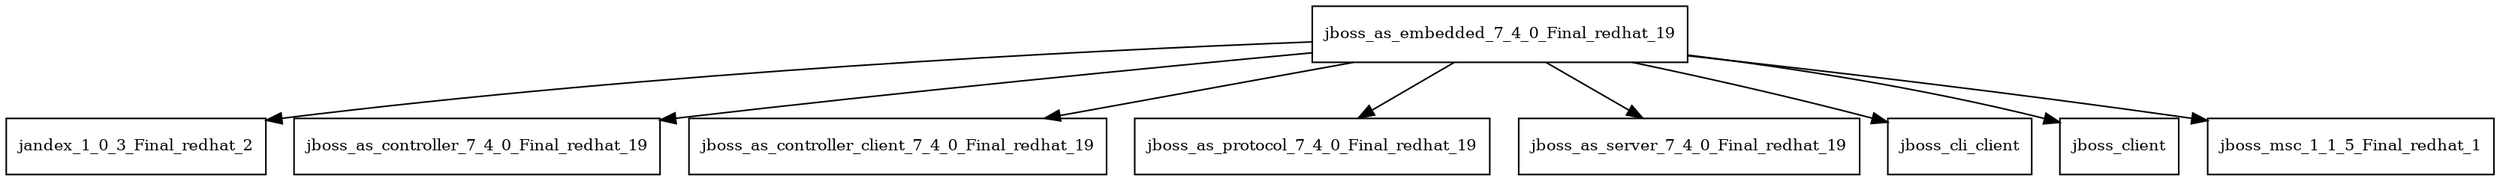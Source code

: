digraph jboss_as_embedded_7_4_0_Final_redhat_19_dependencies {
  node [shape = box, fontsize=10.0];
  jboss_as_embedded_7_4_0_Final_redhat_19 -> jandex_1_0_3_Final_redhat_2;
  jboss_as_embedded_7_4_0_Final_redhat_19 -> jboss_as_controller_7_4_0_Final_redhat_19;
  jboss_as_embedded_7_4_0_Final_redhat_19 -> jboss_as_controller_client_7_4_0_Final_redhat_19;
  jboss_as_embedded_7_4_0_Final_redhat_19 -> jboss_as_protocol_7_4_0_Final_redhat_19;
  jboss_as_embedded_7_4_0_Final_redhat_19 -> jboss_as_server_7_4_0_Final_redhat_19;
  jboss_as_embedded_7_4_0_Final_redhat_19 -> jboss_cli_client;
  jboss_as_embedded_7_4_0_Final_redhat_19 -> jboss_client;
  jboss_as_embedded_7_4_0_Final_redhat_19 -> jboss_msc_1_1_5_Final_redhat_1;
}
